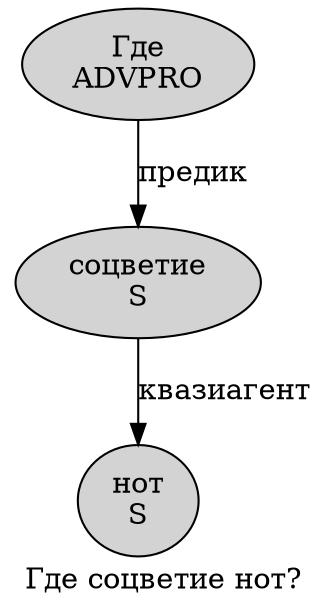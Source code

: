 digraph SENTENCE_3048 {
	graph [label="Где соцветие нот?"]
	node [style=filled]
		0 [label="Где
ADVPRO" color="" fillcolor=lightgray penwidth=1 shape=ellipse]
		1 [label="соцветие
S" color="" fillcolor=lightgray penwidth=1 shape=ellipse]
		2 [label="нот
S" color="" fillcolor=lightgray penwidth=1 shape=ellipse]
			1 -> 2 [label="квазиагент"]
			0 -> 1 [label="предик"]
}